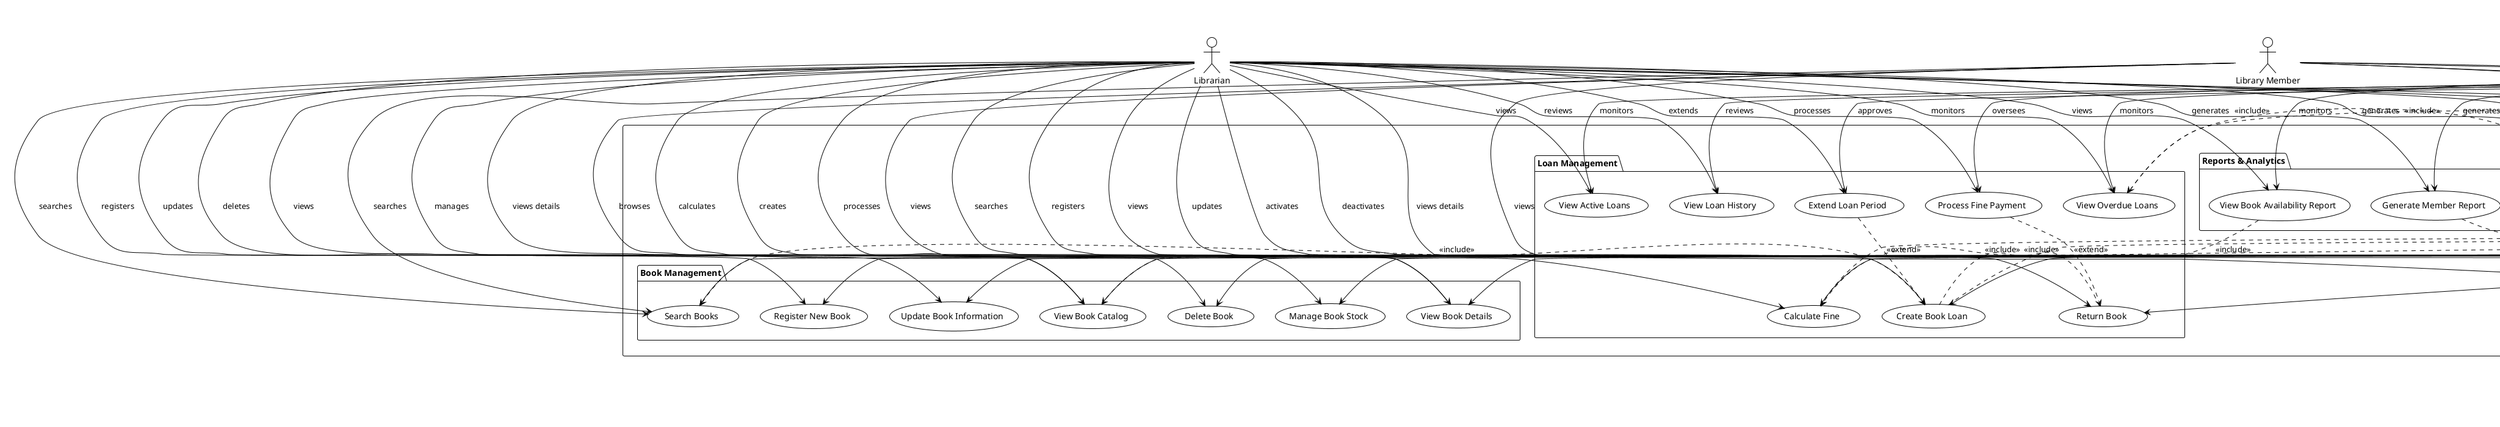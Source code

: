 @startuml LibroNova_Use_Case_Diagram

!theme plain
title LibroNova Library Management System - Use Case Diagram

' Actors
actor "Librarian" as librarian
actor "Library Member" as member
actor "Library Administrator" as admin

' System boundary
rectangle "LibroNova Library Management System" {

    ' Book Management Use Cases
    package "Book Management" {
        usecase "Register New Book" as UC1
        usecase "Update Book Information" as UC2
        usecase "Search Books" as UC3
        usecase "View Book Catalog" as UC4
        usecase "Delete Book" as UC5
        usecase "Manage Book Stock" as UC6
        usecase "View Book Details" as UC7
    }

    ' Member Management Use Cases
    package "Member Management" {
        usecase "Register New Member" as UC8
        usecase "Update Member Information" as UC9
        usecase "View Member List" as UC10
        usecase "Activate Member" as UC11
        usecase "Deactivate Member" as UC12
        usecase "Search Members" as UC13
        usecase "Delete Member" as UC14
        usecase "View Member Details" as UC15
    }

    ' Loan Management Use Cases
    package "Loan Management" {
        usecase "Create Book Loan" as UC16
        usecase "Return Book" as UC17
        usecase "View Active Loans" as UC18
        usecase "View Loan History" as UC19
        usecase "Calculate Fine" as UC20
        usecase "View Overdue Loans" as UC21
        usecase "Process Fine Payment" as UC22
        usecase "Extend Loan Period" as UC23
    }

    ' Reporting Use Cases
    package "Reports & Analytics" {
        usecase "Generate Overdue Report" as UC24
        usecase "Export Data to CSV" as UC25
        usecase "View Library Statistics" as UC26
        usecase "Generate Member Report" as UC27
        usecase "View Book Availability Report" as UC28
        usecase "Generate Fine Report" as UC29
    }

    ' System Administration Use Cases
    package "System Administration" {
        usecase "Manage System Settings" as UC30
        usecase "Backup Database" as UC31
        usecase "View System Logs" as UC32
        usecase "Manage User Accounts" as UC33
    }

    ' Self-Service Use Cases (for members)
    package "Self-Service" {
        usecase "View My Loans" as UC34
        usecase "View My Fines" as UC35
        usecase "Search Available Books" as UC36
        usecase "View Personal Information" as UC37
        usecase "Request Loan Extension" as UC38
    }
}

' Actor relationships with use cases

' Librarian use cases
librarian --> UC1 : registers
librarian --> UC2 : updates
librarian --> UC3 : searches
librarian --> UC4 : views
librarian --> UC5 : deletes
librarian --> UC6 : manages
librarian --> UC7 : views details

librarian --> UC8 : registers
librarian --> UC9 : updates
librarian --> UC10 : views
librarian --> UC11 : activates
librarian --> UC12 : deactivates
librarian --> UC13 : searches
librarian --> UC15 : views details

librarian --> UC16 : creates
librarian --> UC17 : processes
librarian --> UC18 : views
librarian --> UC19 : reviews
librarian --> UC20 : calculates
librarian --> UC21 : monitors
librarian --> UC22 : processes
librarian --> UC23 : extends

librarian --> UC24 : generates
librarian --> UC25 : exports
librarian --> UC26 : views
librarian --> UC27 : generates
librarian --> UC28 : views
librarian --> UC29 : generates

' Library Member use cases
member --> UC3 : searches
member --> UC4 : browses
member --> UC7 : views

member --> UC34 : views
member --> UC35 : checks
member --> UC36 : searches
member --> UC37 : views
member --> UC38 : requests

' Administrator use cases
admin --> UC1 : manages
admin --> UC2 : manages
admin --> UC3 : searches
admin --> UC4 : views
admin --> UC5 : manages
admin --> UC6 : manages
admin --> UC7 : views

admin --> UC8 : manages
admin --> UC9 : manages
admin --> UC10 : manages
admin --> UC11 : manages
admin --> UC12 : manages
admin --> UC13 : searches
admin --> UC14 : manages
admin --> UC15 : views

admin --> UC16 : oversees
admin --> UC17 : oversees
admin --> UC18 : monitors
admin --> UC19 : reviews
admin --> UC20 : manages
admin --> UC21 : monitors
admin --> UC22 : oversees
admin --> UC23 : approves

admin --> UC24 : generates
admin --> UC25 : exports
admin --> UC26 : analyzes
admin --> UC27 : generates
admin --> UC28 : monitors
admin --> UC29 : reviews

admin --> UC30 : configures
admin --> UC31 : performs
admin --> UC32 : monitors
admin --> UC33 : manages

' Use case relationships (includes and extends)

' Include relationships
UC16 .> UC3 : <<include>>
UC16 .> UC13 : <<include>>
UC17 .> UC20 : <<include>>

UC8 .> UC13 : <<include>>
UC9 .> UC13 : <<include>>

UC24 .> UC21 : <<include>>
UC27 .> UC10 : <<include>>
UC28 .> UC4 : <<include>>
UC29 .> UC21 : <<include>>

' Extend relationships
UC23 ..> UC16 : <<extend>>
UC22 ..> UC17 : <<extend>>
UC38 ..> UC34 : <<extend>>

' Notes
note right of UC20
    Fine calculation: $1 per day
    for overdue books
end note

note right of UC16
    Validates member status,
    book availability, and
    loan limits before creating
end note

note right of UC25
    Supports multiple formats:
    CSV, Excel, PDF
end note

note left of UC30
    Configure fine rates,
    loan periods, and
    system parameters
end note

note bottom of UC34
    Members can view their
    current loans, due dates,
    and fine amounts
end note

@enduml